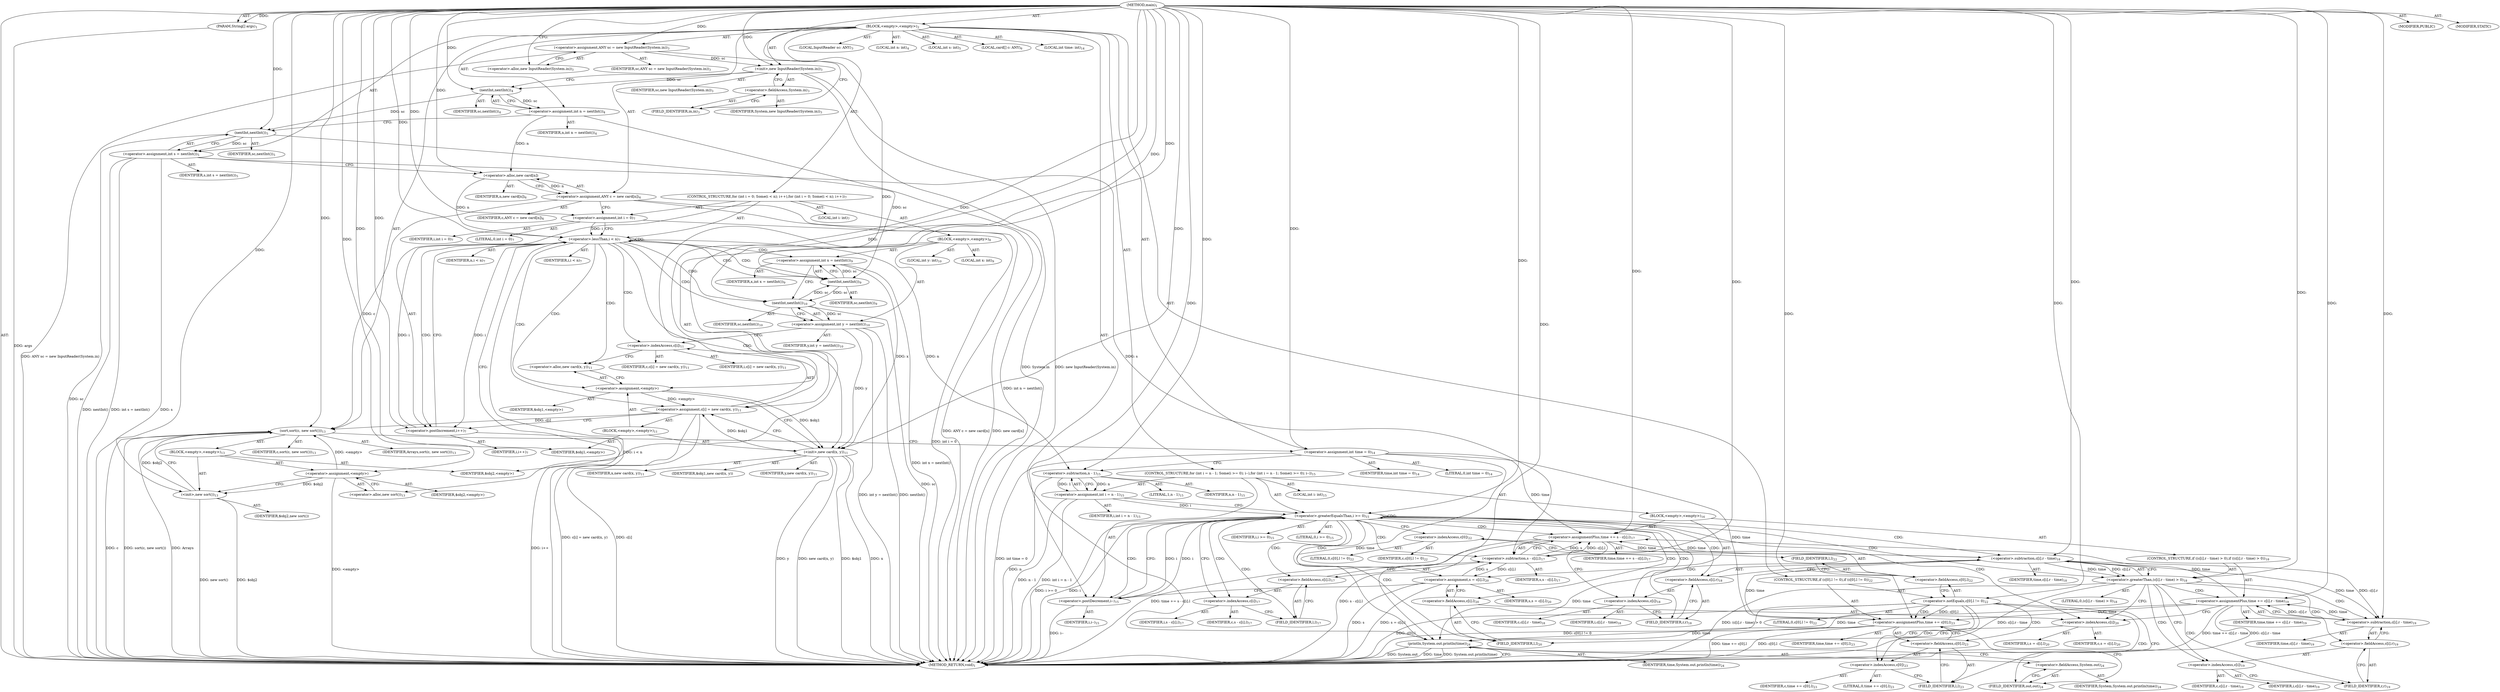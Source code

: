 digraph "main" {  
"19" [label = <(METHOD,main)<SUB>1</SUB>> ]
"20" [label = <(PARAM,String[] args)<SUB>1</SUB>> ]
"21" [label = <(BLOCK,&lt;empty&gt;,&lt;empty&gt;)<SUB>2</SUB>> ]
"4" [label = <(LOCAL,InputReader sc: ANY)<SUB>3</SUB>> ]
"22" [label = <(&lt;operator&gt;.assignment,ANY sc = new InputReader(System.in))<SUB>3</SUB>> ]
"23" [label = <(IDENTIFIER,sc,ANY sc = new InputReader(System.in))<SUB>3</SUB>> ]
"24" [label = <(&lt;operator&gt;.alloc,new InputReader(System.in))<SUB>3</SUB>> ]
"25" [label = <(&lt;init&gt;,new InputReader(System.in))<SUB>3</SUB>> ]
"3" [label = <(IDENTIFIER,sc,new InputReader(System.in))<SUB>3</SUB>> ]
"26" [label = <(&lt;operator&gt;.fieldAccess,System.in)<SUB>3</SUB>> ]
"27" [label = <(IDENTIFIER,System,new InputReader(System.in))<SUB>3</SUB>> ]
"28" [label = <(FIELD_IDENTIFIER,in,in)<SUB>3</SUB>> ]
"29" [label = <(LOCAL,int n: int)<SUB>4</SUB>> ]
"30" [label = <(&lt;operator&gt;.assignment,int n = nextInt())<SUB>4</SUB>> ]
"31" [label = <(IDENTIFIER,n,int n = nextInt())<SUB>4</SUB>> ]
"32" [label = <(nextInt,nextInt())<SUB>4</SUB>> ]
"33" [label = <(IDENTIFIER,sc,nextInt())<SUB>4</SUB>> ]
"34" [label = <(LOCAL,int s: int)<SUB>5</SUB>> ]
"35" [label = <(&lt;operator&gt;.assignment,int s = nextInt())<SUB>5</SUB>> ]
"36" [label = <(IDENTIFIER,s,int s = nextInt())<SUB>5</SUB>> ]
"37" [label = <(nextInt,nextInt())<SUB>5</SUB>> ]
"38" [label = <(IDENTIFIER,sc,nextInt())<SUB>5</SUB>> ]
"39" [label = <(LOCAL,card[] c: ANY)<SUB>6</SUB>> ]
"40" [label = <(&lt;operator&gt;.assignment,ANY c = new card[n])<SUB>6</SUB>> ]
"41" [label = <(IDENTIFIER,c,ANY c = new card[n])<SUB>6</SUB>> ]
"42" [label = <(&lt;operator&gt;.alloc,new card[n])> ]
"43" [label = <(IDENTIFIER,n,new card[n])<SUB>6</SUB>> ]
"44" [label = <(CONTROL_STRUCTURE,for (int i = 0; Some(i &lt; n); i++),for (int i = 0; Some(i &lt; n); i++))<SUB>7</SUB>> ]
"45" [label = <(LOCAL,int i: int)<SUB>7</SUB>> ]
"46" [label = <(&lt;operator&gt;.assignment,int i = 0)<SUB>7</SUB>> ]
"47" [label = <(IDENTIFIER,i,int i = 0)<SUB>7</SUB>> ]
"48" [label = <(LITERAL,0,int i = 0)<SUB>7</SUB>> ]
"49" [label = <(&lt;operator&gt;.lessThan,i &lt; n)<SUB>7</SUB>> ]
"50" [label = <(IDENTIFIER,i,i &lt; n)<SUB>7</SUB>> ]
"51" [label = <(IDENTIFIER,n,i &lt; n)<SUB>7</SUB>> ]
"52" [label = <(&lt;operator&gt;.postIncrement,i++)<SUB>7</SUB>> ]
"53" [label = <(IDENTIFIER,i,i++)<SUB>7</SUB>> ]
"54" [label = <(BLOCK,&lt;empty&gt;,&lt;empty&gt;)<SUB>8</SUB>> ]
"55" [label = <(LOCAL,int x: int)<SUB>9</SUB>> ]
"56" [label = <(&lt;operator&gt;.assignment,int x = nextInt())<SUB>9</SUB>> ]
"57" [label = <(IDENTIFIER,x,int x = nextInt())<SUB>9</SUB>> ]
"58" [label = <(nextInt,nextInt())<SUB>9</SUB>> ]
"59" [label = <(IDENTIFIER,sc,nextInt())<SUB>9</SUB>> ]
"60" [label = <(LOCAL,int y: int)<SUB>10</SUB>> ]
"61" [label = <(&lt;operator&gt;.assignment,int y = nextInt())<SUB>10</SUB>> ]
"62" [label = <(IDENTIFIER,y,int y = nextInt())<SUB>10</SUB>> ]
"63" [label = <(nextInt,nextInt())<SUB>10</SUB>> ]
"64" [label = <(IDENTIFIER,sc,nextInt())<SUB>10</SUB>> ]
"65" [label = <(&lt;operator&gt;.assignment,c[i] = new card(x, y))<SUB>11</SUB>> ]
"66" [label = <(&lt;operator&gt;.indexAccess,c[i])<SUB>11</SUB>> ]
"67" [label = <(IDENTIFIER,c,c[i] = new card(x, y))<SUB>11</SUB>> ]
"68" [label = <(IDENTIFIER,i,c[i] = new card(x, y))<SUB>11</SUB>> ]
"69" [label = <(BLOCK,&lt;empty&gt;,&lt;empty&gt;)<SUB>11</SUB>> ]
"70" [label = <(&lt;operator&gt;.assignment,&lt;empty&gt;)> ]
"71" [label = <(IDENTIFIER,$obj1,&lt;empty&gt;)> ]
"72" [label = <(&lt;operator&gt;.alloc,new card(x, y))<SUB>11</SUB>> ]
"73" [label = <(&lt;init&gt;,new card(x, y))<SUB>11</SUB>> ]
"74" [label = <(IDENTIFIER,$obj1,new card(x, y))> ]
"75" [label = <(IDENTIFIER,x,new card(x, y))<SUB>11</SUB>> ]
"76" [label = <(IDENTIFIER,y,new card(x, y))<SUB>11</SUB>> ]
"77" [label = <(IDENTIFIER,$obj1,&lt;empty&gt;)> ]
"78" [label = <(sort,sort(c, new sort()))<SUB>13</SUB>> ]
"79" [label = <(IDENTIFIER,Arrays,sort(c, new sort()))<SUB>13</SUB>> ]
"80" [label = <(IDENTIFIER,c,sort(c, new sort()))<SUB>13</SUB>> ]
"81" [label = <(BLOCK,&lt;empty&gt;,&lt;empty&gt;)<SUB>13</SUB>> ]
"82" [label = <(&lt;operator&gt;.assignment,&lt;empty&gt;)> ]
"83" [label = <(IDENTIFIER,$obj2,&lt;empty&gt;)> ]
"84" [label = <(&lt;operator&gt;.alloc,new sort())<SUB>13</SUB>> ]
"85" [label = <(&lt;init&gt;,new sort())<SUB>13</SUB>> ]
"86" [label = <(IDENTIFIER,$obj2,new sort())> ]
"87" [label = <(IDENTIFIER,$obj2,&lt;empty&gt;)> ]
"88" [label = <(LOCAL,int time: int)<SUB>14</SUB>> ]
"89" [label = <(&lt;operator&gt;.assignment,int time = 0)<SUB>14</SUB>> ]
"90" [label = <(IDENTIFIER,time,int time = 0)<SUB>14</SUB>> ]
"91" [label = <(LITERAL,0,int time = 0)<SUB>14</SUB>> ]
"92" [label = <(CONTROL_STRUCTURE,for (int i = n - 1; Some(i &gt;= 0); i--),for (int i = n - 1; Some(i &gt;= 0); i--))<SUB>15</SUB>> ]
"93" [label = <(LOCAL,int i: int)<SUB>15</SUB>> ]
"94" [label = <(&lt;operator&gt;.assignment,int i = n - 1)<SUB>15</SUB>> ]
"95" [label = <(IDENTIFIER,i,int i = n - 1)<SUB>15</SUB>> ]
"96" [label = <(&lt;operator&gt;.subtraction,n - 1)<SUB>15</SUB>> ]
"97" [label = <(IDENTIFIER,n,n - 1)<SUB>15</SUB>> ]
"98" [label = <(LITERAL,1,n - 1)<SUB>15</SUB>> ]
"99" [label = <(&lt;operator&gt;.greaterEqualsThan,i &gt;= 0)<SUB>15</SUB>> ]
"100" [label = <(IDENTIFIER,i,i &gt;= 0)<SUB>15</SUB>> ]
"101" [label = <(LITERAL,0,i &gt;= 0)<SUB>15</SUB>> ]
"102" [label = <(&lt;operator&gt;.postDecrement,i--)<SUB>15</SUB>> ]
"103" [label = <(IDENTIFIER,i,i--)<SUB>15</SUB>> ]
"104" [label = <(BLOCK,&lt;empty&gt;,&lt;empty&gt;)<SUB>16</SUB>> ]
"105" [label = <(&lt;operator&gt;.assignmentPlus,time += s - c[i].l)<SUB>17</SUB>> ]
"106" [label = <(IDENTIFIER,time,time += s - c[i].l)<SUB>17</SUB>> ]
"107" [label = <(&lt;operator&gt;.subtraction,s - c[i].l)<SUB>17</SUB>> ]
"108" [label = <(IDENTIFIER,s,s - c[i].l)<SUB>17</SUB>> ]
"109" [label = <(&lt;operator&gt;.fieldAccess,c[i].l)<SUB>17</SUB>> ]
"110" [label = <(&lt;operator&gt;.indexAccess,c[i])<SUB>17</SUB>> ]
"111" [label = <(IDENTIFIER,c,s - c[i].l)<SUB>17</SUB>> ]
"112" [label = <(IDENTIFIER,i,s - c[i].l)<SUB>17</SUB>> ]
"113" [label = <(FIELD_IDENTIFIER,l,l)<SUB>17</SUB>> ]
"114" [label = <(CONTROL_STRUCTURE,if ((c[i].r - time) &gt; 0),if ((c[i].r - time) &gt; 0))<SUB>18</SUB>> ]
"115" [label = <(&lt;operator&gt;.greaterThan,(c[i].r - time) &gt; 0)<SUB>18</SUB>> ]
"116" [label = <(&lt;operator&gt;.subtraction,c[i].r - time)<SUB>18</SUB>> ]
"117" [label = <(&lt;operator&gt;.fieldAccess,c[i].r)<SUB>18</SUB>> ]
"118" [label = <(&lt;operator&gt;.indexAccess,c[i])<SUB>18</SUB>> ]
"119" [label = <(IDENTIFIER,c,c[i].r - time)<SUB>18</SUB>> ]
"120" [label = <(IDENTIFIER,i,c[i].r - time)<SUB>18</SUB>> ]
"121" [label = <(FIELD_IDENTIFIER,r,r)<SUB>18</SUB>> ]
"122" [label = <(IDENTIFIER,time,c[i].r - time)<SUB>18</SUB>> ]
"123" [label = <(LITERAL,0,(c[i].r - time) &gt; 0)<SUB>18</SUB>> ]
"124" [label = <(&lt;operator&gt;.assignmentPlus,time += c[i].r - time)<SUB>19</SUB>> ]
"125" [label = <(IDENTIFIER,time,time += c[i].r - time)<SUB>19</SUB>> ]
"126" [label = <(&lt;operator&gt;.subtraction,c[i].r - time)<SUB>19</SUB>> ]
"127" [label = <(&lt;operator&gt;.fieldAccess,c[i].r)<SUB>19</SUB>> ]
"128" [label = <(&lt;operator&gt;.indexAccess,c[i])<SUB>19</SUB>> ]
"129" [label = <(IDENTIFIER,c,c[i].r - time)<SUB>19</SUB>> ]
"130" [label = <(IDENTIFIER,i,c[i].r - time)<SUB>19</SUB>> ]
"131" [label = <(FIELD_IDENTIFIER,r,r)<SUB>19</SUB>> ]
"132" [label = <(IDENTIFIER,time,c[i].r - time)<SUB>19</SUB>> ]
"133" [label = <(&lt;operator&gt;.assignment,s = c[i].l)<SUB>20</SUB>> ]
"134" [label = <(IDENTIFIER,s,s = c[i].l)<SUB>20</SUB>> ]
"135" [label = <(&lt;operator&gt;.fieldAccess,c[i].l)<SUB>20</SUB>> ]
"136" [label = <(&lt;operator&gt;.indexAccess,c[i])<SUB>20</SUB>> ]
"137" [label = <(IDENTIFIER,c,s = c[i].l)<SUB>20</SUB>> ]
"138" [label = <(IDENTIFIER,i,s = c[i].l)<SUB>20</SUB>> ]
"139" [label = <(FIELD_IDENTIFIER,l,l)<SUB>20</SUB>> ]
"140" [label = <(CONTROL_STRUCTURE,if (c[0].l != 0),if (c[0].l != 0))<SUB>22</SUB>> ]
"141" [label = <(&lt;operator&gt;.notEquals,c[0].l != 0)<SUB>22</SUB>> ]
"142" [label = <(&lt;operator&gt;.fieldAccess,c[0].l)<SUB>22</SUB>> ]
"143" [label = <(&lt;operator&gt;.indexAccess,c[0])<SUB>22</SUB>> ]
"144" [label = <(IDENTIFIER,c,c[0].l != 0)<SUB>22</SUB>> ]
"145" [label = <(LITERAL,0,c[0].l != 0)<SUB>22</SUB>> ]
"146" [label = <(FIELD_IDENTIFIER,l,l)<SUB>22</SUB>> ]
"147" [label = <(LITERAL,0,c[0].l != 0)<SUB>22</SUB>> ]
"148" [label = <(&lt;operator&gt;.assignmentPlus,time += c[0].l)<SUB>23</SUB>> ]
"149" [label = <(IDENTIFIER,time,time += c[0].l)<SUB>23</SUB>> ]
"150" [label = <(&lt;operator&gt;.fieldAccess,c[0].l)<SUB>23</SUB>> ]
"151" [label = <(&lt;operator&gt;.indexAccess,c[0])<SUB>23</SUB>> ]
"152" [label = <(IDENTIFIER,c,time += c[0].l)<SUB>23</SUB>> ]
"153" [label = <(LITERAL,0,time += c[0].l)<SUB>23</SUB>> ]
"154" [label = <(FIELD_IDENTIFIER,l,l)<SUB>23</SUB>> ]
"155" [label = <(println,System.out.println(time))<SUB>24</SUB>> ]
"156" [label = <(&lt;operator&gt;.fieldAccess,System.out)<SUB>24</SUB>> ]
"157" [label = <(IDENTIFIER,System,System.out.println(time))<SUB>24</SUB>> ]
"158" [label = <(FIELD_IDENTIFIER,out,out)<SUB>24</SUB>> ]
"159" [label = <(IDENTIFIER,time,System.out.println(time))<SUB>24</SUB>> ]
"160" [label = <(MODIFIER,PUBLIC)> ]
"161" [label = <(MODIFIER,STATIC)> ]
"162" [label = <(METHOD_RETURN,void)<SUB>1</SUB>> ]
  "19" -> "20"  [ label = "AST: "] 
  "19" -> "21"  [ label = "AST: "] 
  "19" -> "160"  [ label = "AST: "] 
  "19" -> "161"  [ label = "AST: "] 
  "19" -> "162"  [ label = "AST: "] 
  "21" -> "4"  [ label = "AST: "] 
  "21" -> "22"  [ label = "AST: "] 
  "21" -> "25"  [ label = "AST: "] 
  "21" -> "29"  [ label = "AST: "] 
  "21" -> "30"  [ label = "AST: "] 
  "21" -> "34"  [ label = "AST: "] 
  "21" -> "35"  [ label = "AST: "] 
  "21" -> "39"  [ label = "AST: "] 
  "21" -> "40"  [ label = "AST: "] 
  "21" -> "44"  [ label = "AST: "] 
  "21" -> "78"  [ label = "AST: "] 
  "21" -> "88"  [ label = "AST: "] 
  "21" -> "89"  [ label = "AST: "] 
  "21" -> "92"  [ label = "AST: "] 
  "21" -> "140"  [ label = "AST: "] 
  "21" -> "155"  [ label = "AST: "] 
  "22" -> "23"  [ label = "AST: "] 
  "22" -> "24"  [ label = "AST: "] 
  "25" -> "3"  [ label = "AST: "] 
  "25" -> "26"  [ label = "AST: "] 
  "26" -> "27"  [ label = "AST: "] 
  "26" -> "28"  [ label = "AST: "] 
  "30" -> "31"  [ label = "AST: "] 
  "30" -> "32"  [ label = "AST: "] 
  "32" -> "33"  [ label = "AST: "] 
  "35" -> "36"  [ label = "AST: "] 
  "35" -> "37"  [ label = "AST: "] 
  "37" -> "38"  [ label = "AST: "] 
  "40" -> "41"  [ label = "AST: "] 
  "40" -> "42"  [ label = "AST: "] 
  "42" -> "43"  [ label = "AST: "] 
  "44" -> "45"  [ label = "AST: "] 
  "44" -> "46"  [ label = "AST: "] 
  "44" -> "49"  [ label = "AST: "] 
  "44" -> "52"  [ label = "AST: "] 
  "44" -> "54"  [ label = "AST: "] 
  "46" -> "47"  [ label = "AST: "] 
  "46" -> "48"  [ label = "AST: "] 
  "49" -> "50"  [ label = "AST: "] 
  "49" -> "51"  [ label = "AST: "] 
  "52" -> "53"  [ label = "AST: "] 
  "54" -> "55"  [ label = "AST: "] 
  "54" -> "56"  [ label = "AST: "] 
  "54" -> "60"  [ label = "AST: "] 
  "54" -> "61"  [ label = "AST: "] 
  "54" -> "65"  [ label = "AST: "] 
  "56" -> "57"  [ label = "AST: "] 
  "56" -> "58"  [ label = "AST: "] 
  "58" -> "59"  [ label = "AST: "] 
  "61" -> "62"  [ label = "AST: "] 
  "61" -> "63"  [ label = "AST: "] 
  "63" -> "64"  [ label = "AST: "] 
  "65" -> "66"  [ label = "AST: "] 
  "65" -> "69"  [ label = "AST: "] 
  "66" -> "67"  [ label = "AST: "] 
  "66" -> "68"  [ label = "AST: "] 
  "69" -> "70"  [ label = "AST: "] 
  "69" -> "73"  [ label = "AST: "] 
  "69" -> "77"  [ label = "AST: "] 
  "70" -> "71"  [ label = "AST: "] 
  "70" -> "72"  [ label = "AST: "] 
  "73" -> "74"  [ label = "AST: "] 
  "73" -> "75"  [ label = "AST: "] 
  "73" -> "76"  [ label = "AST: "] 
  "78" -> "79"  [ label = "AST: "] 
  "78" -> "80"  [ label = "AST: "] 
  "78" -> "81"  [ label = "AST: "] 
  "81" -> "82"  [ label = "AST: "] 
  "81" -> "85"  [ label = "AST: "] 
  "81" -> "87"  [ label = "AST: "] 
  "82" -> "83"  [ label = "AST: "] 
  "82" -> "84"  [ label = "AST: "] 
  "85" -> "86"  [ label = "AST: "] 
  "89" -> "90"  [ label = "AST: "] 
  "89" -> "91"  [ label = "AST: "] 
  "92" -> "93"  [ label = "AST: "] 
  "92" -> "94"  [ label = "AST: "] 
  "92" -> "99"  [ label = "AST: "] 
  "92" -> "102"  [ label = "AST: "] 
  "92" -> "104"  [ label = "AST: "] 
  "94" -> "95"  [ label = "AST: "] 
  "94" -> "96"  [ label = "AST: "] 
  "96" -> "97"  [ label = "AST: "] 
  "96" -> "98"  [ label = "AST: "] 
  "99" -> "100"  [ label = "AST: "] 
  "99" -> "101"  [ label = "AST: "] 
  "102" -> "103"  [ label = "AST: "] 
  "104" -> "105"  [ label = "AST: "] 
  "104" -> "114"  [ label = "AST: "] 
  "104" -> "133"  [ label = "AST: "] 
  "105" -> "106"  [ label = "AST: "] 
  "105" -> "107"  [ label = "AST: "] 
  "107" -> "108"  [ label = "AST: "] 
  "107" -> "109"  [ label = "AST: "] 
  "109" -> "110"  [ label = "AST: "] 
  "109" -> "113"  [ label = "AST: "] 
  "110" -> "111"  [ label = "AST: "] 
  "110" -> "112"  [ label = "AST: "] 
  "114" -> "115"  [ label = "AST: "] 
  "114" -> "124"  [ label = "AST: "] 
  "115" -> "116"  [ label = "AST: "] 
  "115" -> "123"  [ label = "AST: "] 
  "116" -> "117"  [ label = "AST: "] 
  "116" -> "122"  [ label = "AST: "] 
  "117" -> "118"  [ label = "AST: "] 
  "117" -> "121"  [ label = "AST: "] 
  "118" -> "119"  [ label = "AST: "] 
  "118" -> "120"  [ label = "AST: "] 
  "124" -> "125"  [ label = "AST: "] 
  "124" -> "126"  [ label = "AST: "] 
  "126" -> "127"  [ label = "AST: "] 
  "126" -> "132"  [ label = "AST: "] 
  "127" -> "128"  [ label = "AST: "] 
  "127" -> "131"  [ label = "AST: "] 
  "128" -> "129"  [ label = "AST: "] 
  "128" -> "130"  [ label = "AST: "] 
  "133" -> "134"  [ label = "AST: "] 
  "133" -> "135"  [ label = "AST: "] 
  "135" -> "136"  [ label = "AST: "] 
  "135" -> "139"  [ label = "AST: "] 
  "136" -> "137"  [ label = "AST: "] 
  "136" -> "138"  [ label = "AST: "] 
  "140" -> "141"  [ label = "AST: "] 
  "140" -> "148"  [ label = "AST: "] 
  "141" -> "142"  [ label = "AST: "] 
  "141" -> "147"  [ label = "AST: "] 
  "142" -> "143"  [ label = "AST: "] 
  "142" -> "146"  [ label = "AST: "] 
  "143" -> "144"  [ label = "AST: "] 
  "143" -> "145"  [ label = "AST: "] 
  "148" -> "149"  [ label = "AST: "] 
  "148" -> "150"  [ label = "AST: "] 
  "150" -> "151"  [ label = "AST: "] 
  "150" -> "154"  [ label = "AST: "] 
  "151" -> "152"  [ label = "AST: "] 
  "151" -> "153"  [ label = "AST: "] 
  "155" -> "156"  [ label = "AST: "] 
  "155" -> "159"  [ label = "AST: "] 
  "156" -> "157"  [ label = "AST: "] 
  "156" -> "158"  [ label = "AST: "] 
  "22" -> "28"  [ label = "CFG: "] 
  "25" -> "32"  [ label = "CFG: "] 
  "30" -> "37"  [ label = "CFG: "] 
  "35" -> "42"  [ label = "CFG: "] 
  "40" -> "46"  [ label = "CFG: "] 
  "78" -> "89"  [ label = "CFG: "] 
  "89" -> "96"  [ label = "CFG: "] 
  "155" -> "162"  [ label = "CFG: "] 
  "24" -> "22"  [ label = "CFG: "] 
  "26" -> "25"  [ label = "CFG: "] 
  "32" -> "30"  [ label = "CFG: "] 
  "37" -> "35"  [ label = "CFG: "] 
  "42" -> "40"  [ label = "CFG: "] 
  "46" -> "49"  [ label = "CFG: "] 
  "49" -> "58"  [ label = "CFG: "] 
  "49" -> "84"  [ label = "CFG: "] 
  "52" -> "49"  [ label = "CFG: "] 
  "94" -> "99"  [ label = "CFG: "] 
  "99" -> "110"  [ label = "CFG: "] 
  "99" -> "143"  [ label = "CFG: "] 
  "102" -> "99"  [ label = "CFG: "] 
  "141" -> "151"  [ label = "CFG: "] 
  "141" -> "158"  [ label = "CFG: "] 
  "148" -> "158"  [ label = "CFG: "] 
  "156" -> "155"  [ label = "CFG: "] 
  "28" -> "26"  [ label = "CFG: "] 
  "56" -> "63"  [ label = "CFG: "] 
  "61" -> "66"  [ label = "CFG: "] 
  "65" -> "52"  [ label = "CFG: "] 
  "82" -> "85"  [ label = "CFG: "] 
  "85" -> "78"  [ label = "CFG: "] 
  "96" -> "94"  [ label = "CFG: "] 
  "105" -> "118"  [ label = "CFG: "] 
  "133" -> "102"  [ label = "CFG: "] 
  "142" -> "141"  [ label = "CFG: "] 
  "150" -> "148"  [ label = "CFG: "] 
  "158" -> "156"  [ label = "CFG: "] 
  "58" -> "56"  [ label = "CFG: "] 
  "63" -> "61"  [ label = "CFG: "] 
  "66" -> "72"  [ label = "CFG: "] 
  "84" -> "82"  [ label = "CFG: "] 
  "107" -> "105"  [ label = "CFG: "] 
  "115" -> "128"  [ label = "CFG: "] 
  "115" -> "136"  [ label = "CFG: "] 
  "124" -> "136"  [ label = "CFG: "] 
  "135" -> "133"  [ label = "CFG: "] 
  "143" -> "146"  [ label = "CFG: "] 
  "146" -> "142"  [ label = "CFG: "] 
  "151" -> "154"  [ label = "CFG: "] 
  "154" -> "150"  [ label = "CFG: "] 
  "70" -> "73"  [ label = "CFG: "] 
  "73" -> "65"  [ label = "CFG: "] 
  "109" -> "107"  [ label = "CFG: "] 
  "116" -> "115"  [ label = "CFG: "] 
  "126" -> "124"  [ label = "CFG: "] 
  "136" -> "139"  [ label = "CFG: "] 
  "139" -> "135"  [ label = "CFG: "] 
  "72" -> "70"  [ label = "CFG: "] 
  "110" -> "113"  [ label = "CFG: "] 
  "113" -> "109"  [ label = "CFG: "] 
  "117" -> "116"  [ label = "CFG: "] 
  "127" -> "126"  [ label = "CFG: "] 
  "118" -> "121"  [ label = "CFG: "] 
  "121" -> "117"  [ label = "CFG: "] 
  "128" -> "131"  [ label = "CFG: "] 
  "131" -> "127"  [ label = "CFG: "] 
  "19" -> "24"  [ label = "CFG: "] 
  "20" -> "162"  [ label = "DDG: args"] 
  "22" -> "162"  [ label = "DDG: ANY sc = new InputReader(System.in)"] 
  "25" -> "162"  [ label = "DDG: System.in"] 
  "25" -> "162"  [ label = "DDG: new InputReader(System.in)"] 
  "30" -> "162"  [ label = "DDG: int n = nextInt()"] 
  "35" -> "162"  [ label = "DDG: s"] 
  "37" -> "162"  [ label = "DDG: sc"] 
  "35" -> "162"  [ label = "DDG: nextInt()"] 
  "35" -> "162"  [ label = "DDG: int s = nextInt()"] 
  "40" -> "162"  [ label = "DDG: new card[n]"] 
  "40" -> "162"  [ label = "DDG: ANY c = new card[n]"] 
  "46" -> "162"  [ label = "DDG: int i = 0"] 
  "49" -> "162"  [ label = "DDG: i &lt; n"] 
  "78" -> "162"  [ label = "DDG: c"] 
  "82" -> "162"  [ label = "DDG: &lt;empty&gt;"] 
  "85" -> "162"  [ label = "DDG: $obj2"] 
  "85" -> "162"  [ label = "DDG: new sort()"] 
  "78" -> "162"  [ label = "DDG: sort(c, new sort())"] 
  "89" -> "162"  [ label = "DDG: int time = 0"] 
  "96" -> "162"  [ label = "DDG: n"] 
  "94" -> "162"  [ label = "DDG: n - 1"] 
  "94" -> "162"  [ label = "DDG: int i = n - 1"] 
  "99" -> "162"  [ label = "DDG: i"] 
  "99" -> "162"  [ label = "DDG: i &gt;= 0"] 
  "141" -> "162"  [ label = "DDG: c[0].l"] 
  "141" -> "162"  [ label = "DDG: c[0].l != 0"] 
  "148" -> "162"  [ label = "DDG: c[0].l"] 
  "148" -> "162"  [ label = "DDG: time += c[0].l"] 
  "155" -> "162"  [ label = "DDG: System.out"] 
  "155" -> "162"  [ label = "DDG: time"] 
  "155" -> "162"  [ label = "DDG: System.out.println(time)"] 
  "105" -> "162"  [ label = "DDG: s - c[i].l"] 
  "105" -> "162"  [ label = "DDG: time += s - c[i].l"] 
  "115" -> "162"  [ label = "DDG: c[i].r - time"] 
  "115" -> "162"  [ label = "DDG: (c[i].r - time) &gt; 0"] 
  "124" -> "162"  [ label = "DDG: c[i].r - time"] 
  "124" -> "162"  [ label = "DDG: time += c[i].r - time"] 
  "133" -> "162"  [ label = "DDG: s"] 
  "133" -> "162"  [ label = "DDG: s = c[i].l"] 
  "102" -> "162"  [ label = "DDG: i--"] 
  "56" -> "162"  [ label = "DDG: int x = nextInt()"] 
  "63" -> "162"  [ label = "DDG: sc"] 
  "61" -> "162"  [ label = "DDG: nextInt()"] 
  "61" -> "162"  [ label = "DDG: int y = nextInt()"] 
  "65" -> "162"  [ label = "DDG: c[i]"] 
  "73" -> "162"  [ label = "DDG: $obj1"] 
  "73" -> "162"  [ label = "DDG: x"] 
  "73" -> "162"  [ label = "DDG: y"] 
  "73" -> "162"  [ label = "DDG: new card(x, y)"] 
  "65" -> "162"  [ label = "DDG: c[i] = new card(x, y)"] 
  "52" -> "162"  [ label = "DDG: i++"] 
  "78" -> "162"  [ label = "DDG: Arrays"] 
  "19" -> "20"  [ label = "DDG: "] 
  "19" -> "22"  [ label = "DDG: "] 
  "32" -> "30"  [ label = "DDG: sc"] 
  "37" -> "35"  [ label = "DDG: sc"] 
  "42" -> "40"  [ label = "DDG: n"] 
  "19" -> "89"  [ label = "DDG: "] 
  "22" -> "25"  [ label = "DDG: sc"] 
  "19" -> "25"  [ label = "DDG: "] 
  "19" -> "46"  [ label = "DDG: "] 
  "19" -> "78"  [ label = "DDG: "] 
  "40" -> "78"  [ label = "DDG: c"] 
  "65" -> "78"  [ label = "DDG: c[i]"] 
  "82" -> "78"  [ label = "DDG: &lt;empty&gt;"] 
  "85" -> "78"  [ label = "DDG: $obj2"] 
  "96" -> "94"  [ label = "DDG: n"] 
  "96" -> "94"  [ label = "DDG: 1"] 
  "141" -> "148"  [ label = "DDG: c[0].l"] 
  "89" -> "155"  [ label = "DDG: time"] 
  "148" -> "155"  [ label = "DDG: time"] 
  "116" -> "155"  [ label = "DDG: time"] 
  "124" -> "155"  [ label = "DDG: time"] 
  "19" -> "155"  [ label = "DDG: "] 
  "25" -> "32"  [ label = "DDG: sc"] 
  "19" -> "32"  [ label = "DDG: "] 
  "32" -> "37"  [ label = "DDG: sc"] 
  "19" -> "37"  [ label = "DDG: "] 
  "30" -> "42"  [ label = "DDG: n"] 
  "19" -> "42"  [ label = "DDG: "] 
  "46" -> "49"  [ label = "DDG: i"] 
  "52" -> "49"  [ label = "DDG: i"] 
  "19" -> "49"  [ label = "DDG: "] 
  "42" -> "49"  [ label = "DDG: n"] 
  "49" -> "52"  [ label = "DDG: i"] 
  "19" -> "52"  [ label = "DDG: "] 
  "58" -> "56"  [ label = "DDG: sc"] 
  "63" -> "61"  [ label = "DDG: sc"] 
  "70" -> "65"  [ label = "DDG: &lt;empty&gt;"] 
  "73" -> "65"  [ label = "DDG: $obj1"] 
  "19" -> "65"  [ label = "DDG: "] 
  "19" -> "82"  [ label = "DDG: "] 
  "19" -> "87"  [ label = "DDG: "] 
  "94" -> "99"  [ label = "DDG: i"] 
  "102" -> "99"  [ label = "DDG: i"] 
  "19" -> "99"  [ label = "DDG: "] 
  "99" -> "102"  [ label = "DDG: i"] 
  "19" -> "102"  [ label = "DDG: "] 
  "107" -> "105"  [ label = "DDG: s"] 
  "107" -> "105"  [ label = "DDG: c[i].l"] 
  "107" -> "133"  [ label = "DDG: c[i].l"] 
  "19" -> "141"  [ label = "DDG: "] 
  "89" -> "148"  [ label = "DDG: time"] 
  "116" -> "148"  [ label = "DDG: time"] 
  "124" -> "148"  [ label = "DDG: time"] 
  "19" -> "148"  [ label = "DDG: "] 
  "82" -> "85"  [ label = "DDG: $obj2"] 
  "19" -> "85"  [ label = "DDG: "] 
  "49" -> "96"  [ label = "DDG: n"] 
  "19" -> "96"  [ label = "DDG: "] 
  "89" -> "105"  [ label = "DDG: time"] 
  "116" -> "105"  [ label = "DDG: time"] 
  "124" -> "105"  [ label = "DDG: time"] 
  "19" -> "105"  [ label = "DDG: "] 
  "126" -> "124"  [ label = "DDG: c[i].r"] 
  "126" -> "124"  [ label = "DDG: time"] 
  "37" -> "58"  [ label = "DDG: sc"] 
  "63" -> "58"  [ label = "DDG: sc"] 
  "19" -> "58"  [ label = "DDG: "] 
  "58" -> "63"  [ label = "DDG: sc"] 
  "19" -> "63"  [ label = "DDG: "] 
  "19" -> "70"  [ label = "DDG: "] 
  "19" -> "77"  [ label = "DDG: "] 
  "35" -> "107"  [ label = "DDG: s"] 
  "133" -> "107"  [ label = "DDG: s"] 
  "19" -> "107"  [ label = "DDG: "] 
  "116" -> "115"  [ label = "DDG: c[i].r"] 
  "116" -> "115"  [ label = "DDG: time"] 
  "19" -> "115"  [ label = "DDG: "] 
  "19" -> "124"  [ label = "DDG: "] 
  "70" -> "73"  [ label = "DDG: $obj1"] 
  "19" -> "73"  [ label = "DDG: "] 
  "56" -> "73"  [ label = "DDG: x"] 
  "61" -> "73"  [ label = "DDG: y"] 
  "105" -> "116"  [ label = "DDG: time"] 
  "19" -> "116"  [ label = "DDG: "] 
  "116" -> "126"  [ label = "DDG: c[i].r"] 
  "116" -> "126"  [ label = "DDG: time"] 
  "19" -> "126"  [ label = "DDG: "] 
  "49" -> "49"  [ label = "CDG: "] 
  "49" -> "73"  [ label = "CDG: "] 
  "49" -> "66"  [ label = "CDG: "] 
  "49" -> "52"  [ label = "CDG: "] 
  "49" -> "72"  [ label = "CDG: "] 
  "49" -> "56"  [ label = "CDG: "] 
  "49" -> "65"  [ label = "CDG: "] 
  "49" -> "58"  [ label = "CDG: "] 
  "49" -> "61"  [ label = "CDG: "] 
  "49" -> "70"  [ label = "CDG: "] 
  "49" -> "63"  [ label = "CDG: "] 
  "99" -> "107"  [ label = "CDG: "] 
  "99" -> "115"  [ label = "CDG: "] 
  "99" -> "113"  [ label = "CDG: "] 
  "99" -> "136"  [ label = "CDG: "] 
  "99" -> "116"  [ label = "CDG: "] 
  "99" -> "99"  [ label = "CDG: "] 
  "99" -> "102"  [ label = "CDG: "] 
  "99" -> "121"  [ label = "CDG: "] 
  "99" -> "105"  [ label = "CDG: "] 
  "99" -> "118"  [ label = "CDG: "] 
  "99" -> "135"  [ label = "CDG: "] 
  "99" -> "110"  [ label = "CDG: "] 
  "99" -> "117"  [ label = "CDG: "] 
  "99" -> "139"  [ label = "CDG: "] 
  "99" -> "109"  [ label = "CDG: "] 
  "99" -> "133"  [ label = "CDG: "] 
  "141" -> "154"  [ label = "CDG: "] 
  "141" -> "150"  [ label = "CDG: "] 
  "141" -> "151"  [ label = "CDG: "] 
  "141" -> "148"  [ label = "CDG: "] 
  "115" -> "128"  [ label = "CDG: "] 
  "115" -> "131"  [ label = "CDG: "] 
  "115" -> "126"  [ label = "CDG: "] 
  "115" -> "127"  [ label = "CDG: "] 
  "115" -> "124"  [ label = "CDG: "] 
}
